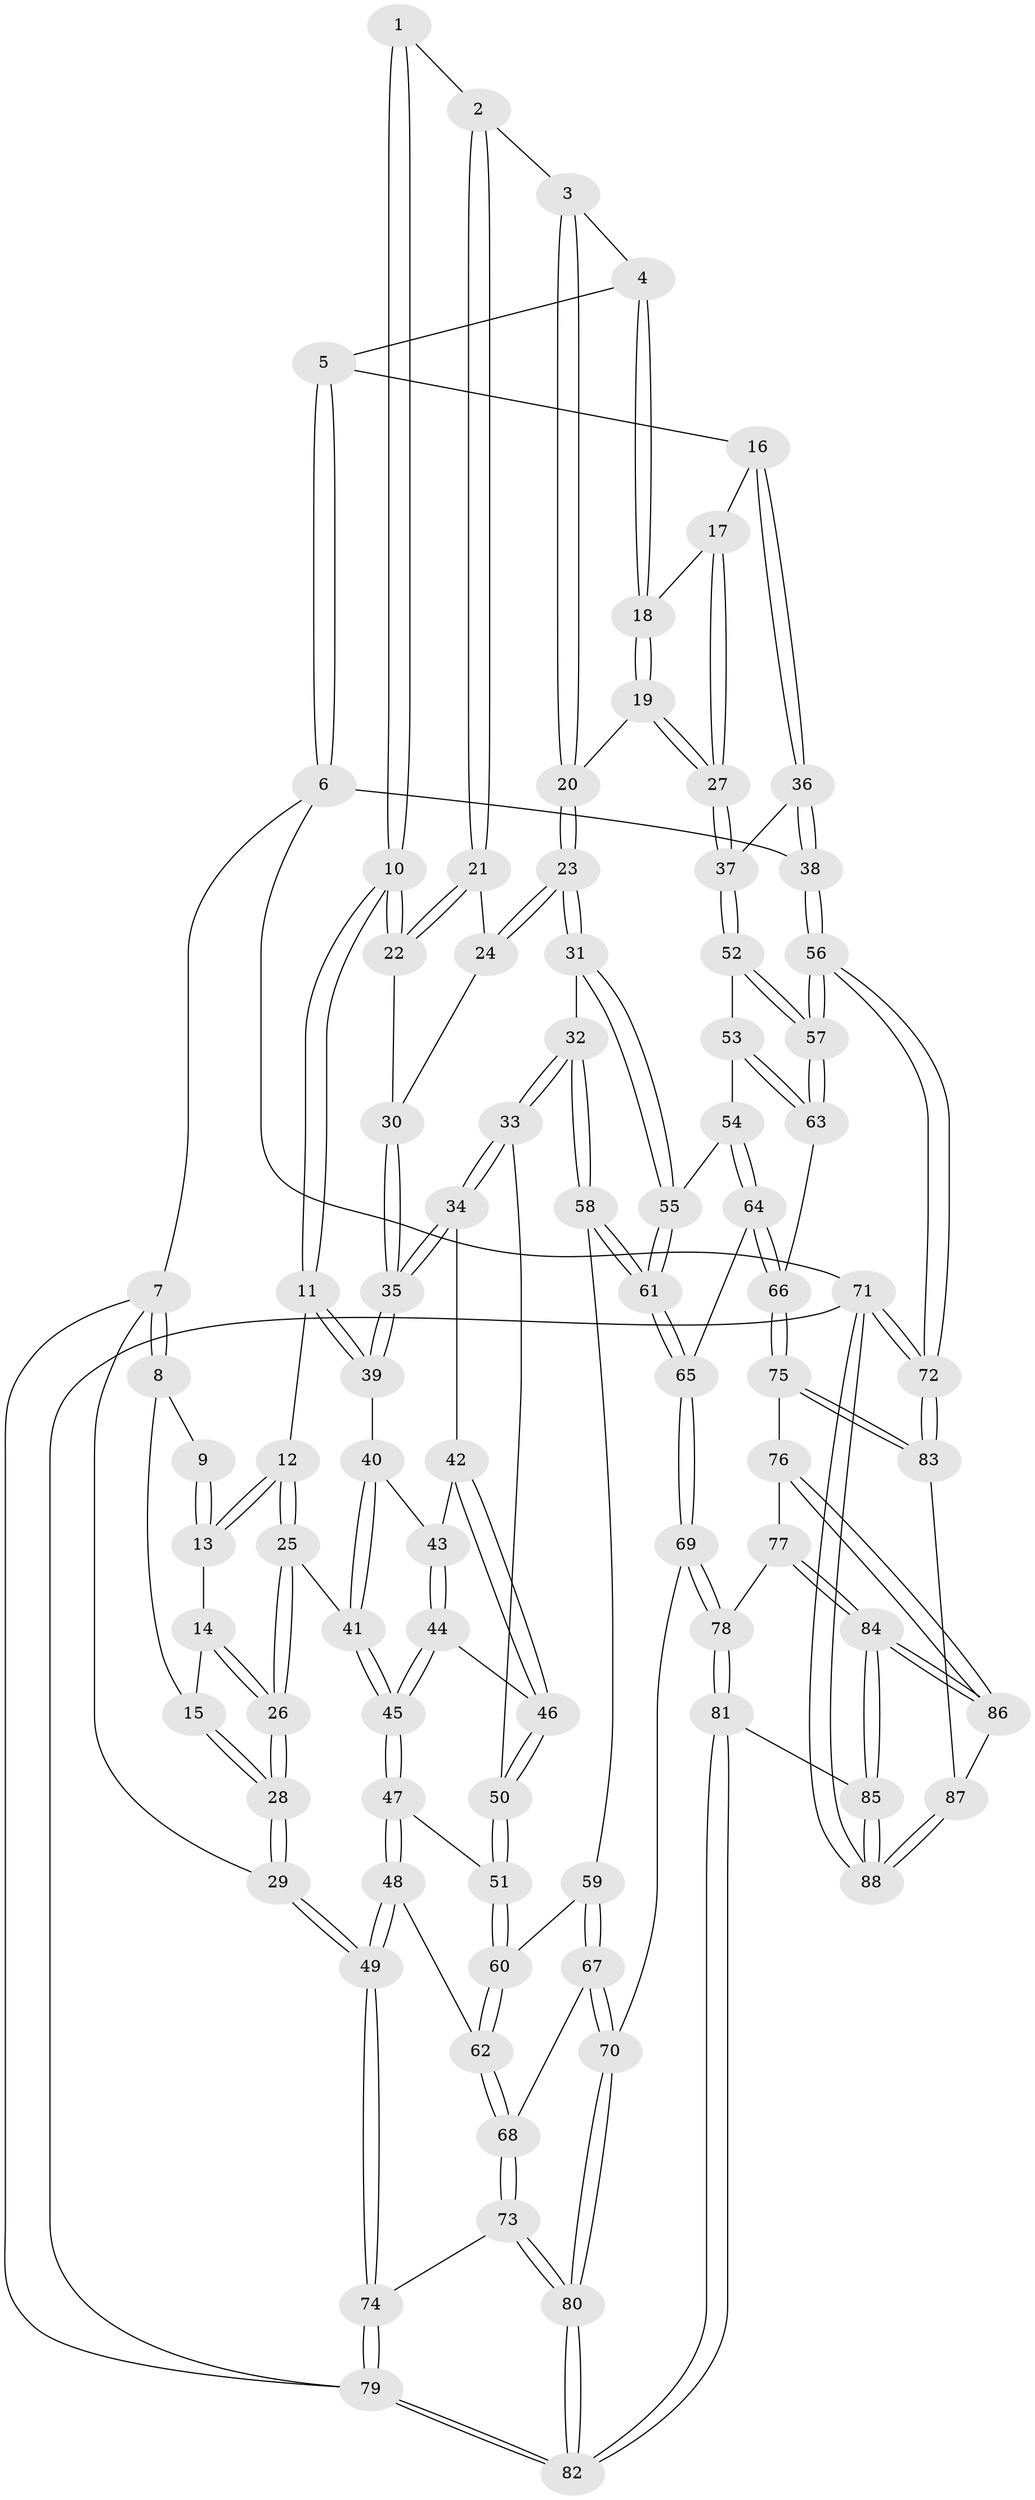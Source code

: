 // coarse degree distribution, {4: 0.34615384615384615, 8: 0.07692307692307693, 5: 0.23076923076923078, 3: 0.15384615384615385, 2: 0.19230769230769232}
// Generated by graph-tools (version 1.1) at 2025/21/03/04/25 18:21:33]
// undirected, 88 vertices, 217 edges
graph export_dot {
graph [start="1"]
  node [color=gray90,style=filled];
  1 [pos="+0.40449385574813873+0"];
  2 [pos="+0.5915769022144513+0"];
  3 [pos="+0.6576032477860599+0"];
  4 [pos="+0.7757664968342137+0"];
  5 [pos="+0.8942689292207782+0"];
  6 [pos="+1+0"];
  7 [pos="+0+0"];
  8 [pos="+0.004242552480520382+0"];
  9 [pos="+0.2817487573329574+0"];
  10 [pos="+0.39341386873249073+0.09166552915780685"];
  11 [pos="+0.38448602714477254+0.10652882116694144"];
  12 [pos="+0.3667004828926504+0.10218562744954607"];
  13 [pos="+0.2679629189787411+0"];
  14 [pos="+0.2565407591838392+0.01393219445595335"];
  15 [pos="+0.10668206898166727+0.04418825112487299"];
  16 [pos="+0.9571426935138172+0.07131949924554327"];
  17 [pos="+0.9024743954451069+0.052606137300195074"];
  18 [pos="+0.8398222705413613+0"];
  19 [pos="+0.7725723739521316+0.2129007793655778"];
  20 [pos="+0.7175796367571979+0.21021664392112827"];
  21 [pos="+0.5554411414703052+0"];
  22 [pos="+0.41157540126028674+0.08069243247648783"];
  23 [pos="+0.6555063186951747+0.23448559788453127"];
  24 [pos="+0.5504313182126305+0.02105855771789032"];
  25 [pos="+0.1876964441932891+0.1870928769494935"];
  26 [pos="+0.18455116380601191+0.1864823261019409"];
  27 [pos="+0.8346886592472524+0.23884150810820165"];
  28 [pos="+0.11019381800590172+0.2066218502663235"];
  29 [pos="+0+0.36426904656615566"];
  30 [pos="+0.5149848953421585+0.07177946567875147"];
  31 [pos="+0.5983027756321614+0.2820125452736376"];
  32 [pos="+0.5977272355700929+0.2821695933006125"];
  33 [pos="+0.49347273239484674+0.24252390688999934"];
  34 [pos="+0.4685252110833899+0.21721206204752333"];
  35 [pos="+0.4638101503255244+0.20641581947384843"];
  36 [pos="+1+0.15474439669694476"];
  37 [pos="+0.8503776881182935+0.24827233015637676"];
  38 [pos="+1+0.13926182425347447"];
  39 [pos="+0.40903329806310035+0.14999277411091888"];
  40 [pos="+0.26745436175440007+0.21884792090755714"];
  41 [pos="+0.22288980376688242+0.20568059655630375"];
  42 [pos="+0.33743036170071533+0.25124434472727153"];
  43 [pos="+0.30471921234445826+0.24160501691312214"];
  44 [pos="+0.30463723708150037+0.30249239371319797"];
  45 [pos="+0.28029867826355487+0.3282137795930774"];
  46 [pos="+0.34834768315411624+0.319174006735135"];
  47 [pos="+0.2790513438924089+0.3787806662182887"];
  48 [pos="+0.11076240615921867+0.44687953392248597"];
  49 [pos="+0+0.41893866450071915"];
  50 [pos="+0.37076822690780004+0.36448045379535904"];
  51 [pos="+0.3631644768418275+0.38499046995337544"];
  52 [pos="+0.862734380176976+0.3091408927043948"];
  53 [pos="+0.7799324779854223+0.4417623301435325"];
  54 [pos="+0.7407067166297403+0.45514791959789064"];
  55 [pos="+0.699088817941993+0.422063920927998"];
  56 [pos="+1+0.6618315841805583"];
  57 [pos="+1+0.6531439835945686"];
  58 [pos="+0.5098769551696265+0.4740094426233152"];
  59 [pos="+0.4948290387457273+0.47701112643671983"];
  60 [pos="+0.3999417592771012+0.45326274174491255"];
  61 [pos="+0.5687438789234017+0.5305404732829611"];
  62 [pos="+0.2943078282878741+0.5508419370166853"];
  63 [pos="+1+0.6273281530784302"];
  64 [pos="+0.7093682312732832+0.5765254452500942"];
  65 [pos="+0.5998892359825377+0.5753543902948116"];
  66 [pos="+0.7668584412020297+0.6318245097067934"];
  67 [pos="+0.4014925067304907+0.6653696357347473"];
  68 [pos="+0.31892065167444633+0.6293694871556461"];
  69 [pos="+0.5312254082062469+0.7300062644074755"];
  70 [pos="+0.4149128948570076+0.6815798774355584"];
  71 [pos="+1+1"];
  72 [pos="+1+1"];
  73 [pos="+0.20108594315846842+0.7289262856786135"];
  74 [pos="+0+0.6156173650596299"];
  75 [pos="+0.6938295913023981+0.7786607482624361"];
  76 [pos="+0.6493749407028548+0.7830756520091575"];
  77 [pos="+0.5779520811257816+0.7679357952005986"];
  78 [pos="+0.5405561789766139+0.7481007525490186"];
  79 [pos="+0+1"];
  80 [pos="+0.28518666111113483+0.903134261257114"];
  81 [pos="+0.30897508943499896+1"];
  82 [pos="+0.30603715589763675+1"];
  83 [pos="+0.712732259087277+0.7945457271773676"];
  84 [pos="+0.569598802472434+1"];
  85 [pos="+0.560876720122635+1"];
  86 [pos="+0.6417745299959893+0.9219752349078989"];
  87 [pos="+0.7069613886543791+0.9053726502380154"];
  88 [pos="+0.9555404260496659+1"];
  1 -- 2;
  1 -- 10;
  1 -- 10;
  2 -- 3;
  2 -- 21;
  2 -- 21;
  3 -- 4;
  3 -- 20;
  3 -- 20;
  4 -- 5;
  4 -- 18;
  4 -- 18;
  5 -- 6;
  5 -- 6;
  5 -- 16;
  6 -- 7;
  6 -- 38;
  6 -- 71;
  7 -- 8;
  7 -- 8;
  7 -- 29;
  7 -- 79;
  8 -- 9;
  8 -- 15;
  9 -- 13;
  9 -- 13;
  10 -- 11;
  10 -- 11;
  10 -- 22;
  10 -- 22;
  11 -- 12;
  11 -- 39;
  11 -- 39;
  12 -- 13;
  12 -- 13;
  12 -- 25;
  12 -- 25;
  13 -- 14;
  14 -- 15;
  14 -- 26;
  14 -- 26;
  15 -- 28;
  15 -- 28;
  16 -- 17;
  16 -- 36;
  16 -- 36;
  17 -- 18;
  17 -- 27;
  17 -- 27;
  18 -- 19;
  18 -- 19;
  19 -- 20;
  19 -- 27;
  19 -- 27;
  20 -- 23;
  20 -- 23;
  21 -- 22;
  21 -- 22;
  21 -- 24;
  22 -- 30;
  23 -- 24;
  23 -- 24;
  23 -- 31;
  23 -- 31;
  24 -- 30;
  25 -- 26;
  25 -- 26;
  25 -- 41;
  26 -- 28;
  26 -- 28;
  27 -- 37;
  27 -- 37;
  28 -- 29;
  28 -- 29;
  29 -- 49;
  29 -- 49;
  30 -- 35;
  30 -- 35;
  31 -- 32;
  31 -- 55;
  31 -- 55;
  32 -- 33;
  32 -- 33;
  32 -- 58;
  32 -- 58;
  33 -- 34;
  33 -- 34;
  33 -- 50;
  34 -- 35;
  34 -- 35;
  34 -- 42;
  35 -- 39;
  35 -- 39;
  36 -- 37;
  36 -- 38;
  36 -- 38;
  37 -- 52;
  37 -- 52;
  38 -- 56;
  38 -- 56;
  39 -- 40;
  40 -- 41;
  40 -- 41;
  40 -- 43;
  41 -- 45;
  41 -- 45;
  42 -- 43;
  42 -- 46;
  42 -- 46;
  43 -- 44;
  43 -- 44;
  44 -- 45;
  44 -- 45;
  44 -- 46;
  45 -- 47;
  45 -- 47;
  46 -- 50;
  46 -- 50;
  47 -- 48;
  47 -- 48;
  47 -- 51;
  48 -- 49;
  48 -- 49;
  48 -- 62;
  49 -- 74;
  49 -- 74;
  50 -- 51;
  50 -- 51;
  51 -- 60;
  51 -- 60;
  52 -- 53;
  52 -- 57;
  52 -- 57;
  53 -- 54;
  53 -- 63;
  53 -- 63;
  54 -- 55;
  54 -- 64;
  54 -- 64;
  55 -- 61;
  55 -- 61;
  56 -- 57;
  56 -- 57;
  56 -- 72;
  56 -- 72;
  57 -- 63;
  57 -- 63;
  58 -- 59;
  58 -- 61;
  58 -- 61;
  59 -- 60;
  59 -- 67;
  59 -- 67;
  60 -- 62;
  60 -- 62;
  61 -- 65;
  61 -- 65;
  62 -- 68;
  62 -- 68;
  63 -- 66;
  64 -- 65;
  64 -- 66;
  64 -- 66;
  65 -- 69;
  65 -- 69;
  66 -- 75;
  66 -- 75;
  67 -- 68;
  67 -- 70;
  67 -- 70;
  68 -- 73;
  68 -- 73;
  69 -- 70;
  69 -- 78;
  69 -- 78;
  70 -- 80;
  70 -- 80;
  71 -- 72;
  71 -- 72;
  71 -- 88;
  71 -- 88;
  71 -- 79;
  72 -- 83;
  72 -- 83;
  73 -- 74;
  73 -- 80;
  73 -- 80;
  74 -- 79;
  74 -- 79;
  75 -- 76;
  75 -- 83;
  75 -- 83;
  76 -- 77;
  76 -- 86;
  76 -- 86;
  77 -- 78;
  77 -- 84;
  77 -- 84;
  78 -- 81;
  78 -- 81;
  79 -- 82;
  79 -- 82;
  80 -- 82;
  80 -- 82;
  81 -- 82;
  81 -- 82;
  81 -- 85;
  83 -- 87;
  84 -- 85;
  84 -- 85;
  84 -- 86;
  84 -- 86;
  85 -- 88;
  85 -- 88;
  86 -- 87;
  87 -- 88;
  87 -- 88;
}
